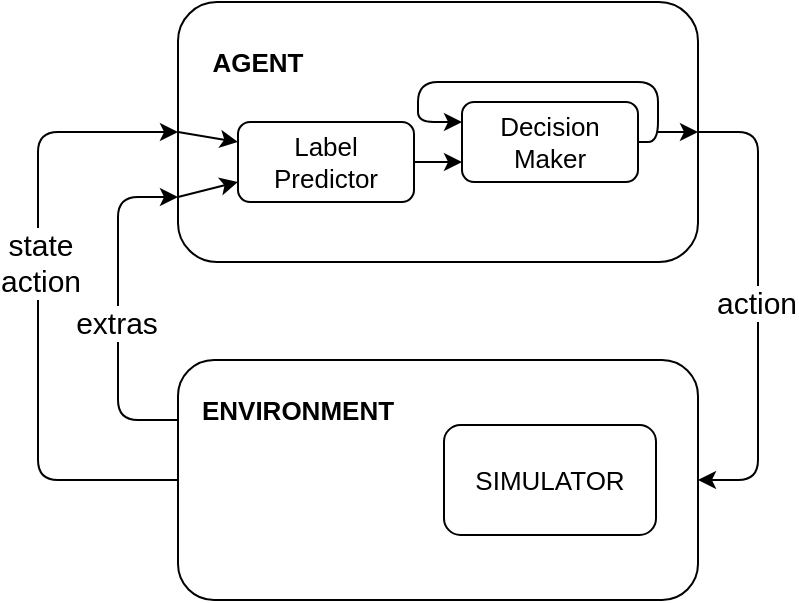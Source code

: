 <mxfile scale="2.5" border="0">
    <diagram id="D9GydiJGQIRNGiw9jJOh" name="Page-1">
        <mxGraphModel dx="1558" dy="813" grid="1" gridSize="10" guides="1" tooltips="1" connect="1" arrows="1" fold="1" page="1" pageScale="1" pageWidth="827" pageHeight="1169" background="none" math="0" shadow="0">
            <root>
                <mxCell id="0"/>
                <mxCell id="1" parent="0"/>
                <mxCell id="2" value="" style="rounded=1;whiteSpace=wrap;html=1;" parent="1" vertex="1">
                    <mxGeometry x="270" y="220" width="260" height="130" as="geometry"/>
                </mxCell>
                <mxCell id="32" style="edgeStyle=none;html=1;exitX=0;exitY=0.5;exitDx=0;exitDy=0;entryX=0;entryY=0.25;entryDx=0;entryDy=0;" parent="1" source="2" target="10" edge="1">
                    <mxGeometry relative="1" as="geometry"/>
                </mxCell>
                <mxCell id="33" style="edgeStyle=none;html=1;exitX=0;exitY=0.75;exitDx=0;exitDy=0;entryX=0;entryY=0.75;entryDx=0;entryDy=0;" parent="1" source="2" target="10" edge="1">
                    <mxGeometry relative="1" as="geometry"/>
                </mxCell>
                <mxCell id="16" style="edgeStyle=orthogonalEdgeStyle;html=1;exitX=1;exitY=0.5;exitDx=0;exitDy=0;entryX=1;entryY=0.5;entryDx=0;entryDy=0;fontSize=13;" parent="1" source="2" target="6" edge="1">
                    <mxGeometry relative="1" as="geometry">
                        <Array as="points">
                            <mxPoint x="560" y="285"/>
                            <mxPoint x="560" y="459"/>
                        </Array>
                    </mxGeometry>
                </mxCell>
                <mxCell id="29" value="action" style="edgeLabel;html=1;align=center;verticalAlign=middle;resizable=0;points=[];fontSize=15;rounded=1;" parent="16" vertex="1" connectable="0">
                    <mxGeometry x="-0.147" y="-1" relative="1" as="geometry">
                        <mxPoint y="15" as="offset"/>
                    </mxGeometry>
                </mxCell>
                <mxCell id="5" value="&lt;b&gt;AGENT&lt;/b&gt;" style="text;html=1;strokeColor=none;fillColor=none;align=center;verticalAlign=middle;whiteSpace=wrap;rounded=1;fontSize=13;" parent="1" vertex="1">
                    <mxGeometry x="280" y="235" width="60" height="30" as="geometry"/>
                </mxCell>
                <mxCell id="22" style="edgeStyle=orthogonalEdgeStyle;html=1;exitX=0;exitY=0.25;exitDx=0;exitDy=0;entryX=0;entryY=0.75;entryDx=0;entryDy=0;fontSize=13;" parent="1" source="6" target="2" edge="1">
                    <mxGeometry relative="1" as="geometry">
                        <Array as="points">
                            <mxPoint x="240" y="429"/>
                            <mxPoint x="240" y="318"/>
                        </Array>
                    </mxGeometry>
                </mxCell>
                <mxCell id="30" value="extras" style="edgeLabel;html=1;align=center;verticalAlign=middle;resizable=0;points=[];fontSize=15;rounded=1;" parent="22" vertex="1" connectable="0">
                    <mxGeometry x="0.119" y="1" relative="1" as="geometry">
                        <mxPoint y="17" as="offset"/>
                    </mxGeometry>
                </mxCell>
                <mxCell id="23" style="edgeStyle=orthogonalEdgeStyle;html=1;exitX=0;exitY=0.5;exitDx=0;exitDy=0;entryX=0;entryY=0.5;entryDx=0;entryDy=0;fontSize=13;" parent="1" source="6" target="2" edge="1">
                    <mxGeometry relative="1" as="geometry">
                        <Array as="points">
                            <mxPoint x="200" y="459"/>
                            <mxPoint x="200" y="285"/>
                        </Array>
                    </mxGeometry>
                </mxCell>
                <mxCell id="31" value="state&lt;br&gt;action" style="edgeLabel;html=1;align=center;verticalAlign=middle;resizable=0;points=[];fontSize=15;rounded=1;" parent="23" vertex="1" connectable="0">
                    <mxGeometry x="0.216" y="-1" relative="1" as="geometry">
                        <mxPoint y="12" as="offset"/>
                    </mxGeometry>
                </mxCell>
                <mxCell id="6" value="" style="rounded=1;whiteSpace=wrap;html=1;" parent="1" vertex="1">
                    <mxGeometry x="270" y="399" width="260" height="120" as="geometry"/>
                </mxCell>
                <mxCell id="7" value="&lt;b&gt;ENVIRONMENT&lt;/b&gt;" style="text;html=1;strokeColor=none;fillColor=none;align=center;verticalAlign=middle;whiteSpace=wrap;rounded=1;fontSize=13;" parent="1" vertex="1">
                    <mxGeometry x="280" y="409" width="100" height="30" as="geometry"/>
                </mxCell>
                <mxCell id="9" value="SIMULATOR" style="rounded=1;whiteSpace=wrap;html=1;fontSize=13;" parent="1" vertex="1">
                    <mxGeometry x="403" y="431.5" width="106" height="55" as="geometry"/>
                </mxCell>
                <mxCell id="36" style="edgeStyle=none;html=1;exitX=1;exitY=0.5;exitDx=0;exitDy=0;entryX=0;entryY=0.75;entryDx=0;entryDy=0;" parent="1" source="10" target="12" edge="1">
                    <mxGeometry relative="1" as="geometry"/>
                </mxCell>
                <mxCell id="10" value="Label Predictor" style="rounded=1;whiteSpace=wrap;html=1;fontSize=13;" parent="1" vertex="1">
                    <mxGeometry x="300" y="280" width="88" height="40" as="geometry"/>
                </mxCell>
                <mxCell id="12" value="Decision Maker" style="rounded=1;whiteSpace=wrap;html=1;fontSize=13;" parent="1" vertex="1">
                    <mxGeometry x="412" y="270" width="88" height="40" as="geometry"/>
                </mxCell>
                <mxCell id="40" value="" style="edgeStyle=segmentEdgeStyle;endArrow=classic;html=1;elbow=vertical;entryX=0;entryY=0.25;entryDx=0;entryDy=0;exitX=1;exitY=0.5;exitDx=0;exitDy=0;" parent="1" source="12" target="12" edge="1">
                    <mxGeometry width="50" height="50" relative="1" as="geometry">
                        <mxPoint x="520" y="380" as="sourcePoint"/>
                        <mxPoint x="390" y="190" as="targetPoint"/>
                        <Array as="points">
                            <mxPoint x="510" y="290"/>
                            <mxPoint x="510" y="260"/>
                            <mxPoint x="390" y="260"/>
                            <mxPoint x="390" y="280"/>
                        </Array>
                    </mxGeometry>
                </mxCell>
                <mxCell id="43" value="" style="endArrow=classic;html=1;elbow=vertical;entryX=1;entryY=0.5;entryDx=0;entryDy=0;" parent="1" target="2" edge="1">
                    <mxGeometry width="50" height="50" relative="1" as="geometry">
                        <mxPoint x="510" y="285" as="sourcePoint"/>
                        <mxPoint x="400" y="330" as="targetPoint"/>
                    </mxGeometry>
                </mxCell>
            </root>
        </mxGraphModel>
    </diagram>
</mxfile>